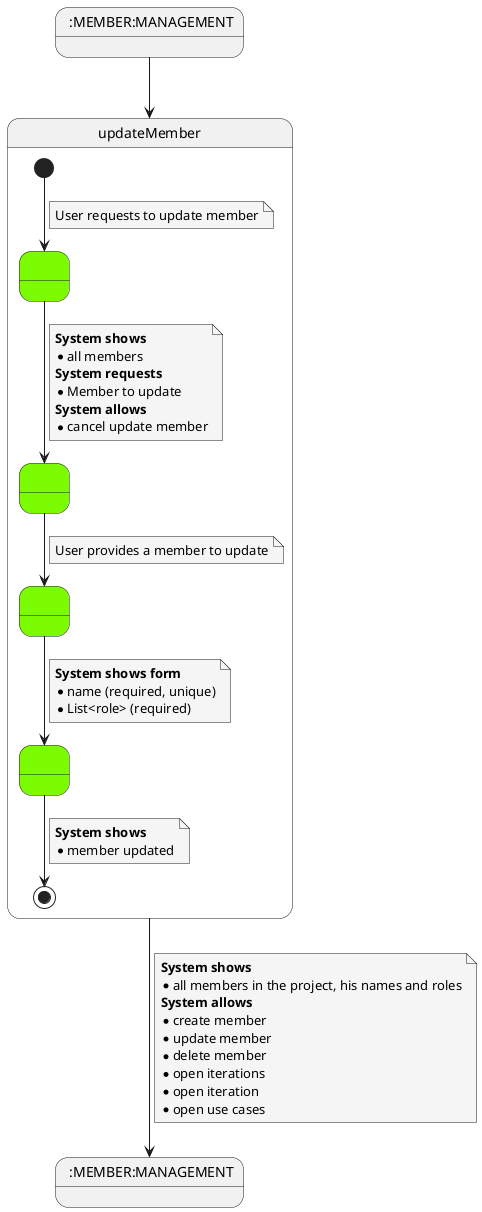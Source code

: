 @startuml

state 0 as " :MEMBER:MANAGEMENT"
state 7 as " :MEMBER:MANAGEMENT"

skinparam {
    NoteBackgroundColor #whiteSmoke
}

0 --> updateMember

state updateMember {

state 2 as " " #LawnGreen
state 1 as " " #LawnGreen
state 3 as " " #LawnGreen
state 6 as " " #LawnGreen


[*] --> 1
note on link
    User requests to update member
end note

1 --> 2
note on link
<b>System shows</b>
* all members
<b>System requests</b>
* Member to update
<b>System allows</b>
* cancel update member
end note

2 --> 3
note on link
    User provides a member to update
end note


3 --> 6
note on link
<b>System shows form</b>
*  name (required, unique)
*  List<role> (required)
end note


6 --> [*]
note on link
    <b>System shows</b>
    * member updated
end note

}

updateMember --> 7
note on link
    <b>System shows</b>
    * all members in the project, his names and roles
    <b>System allows</b>
    * create member
    * update member
    * delete member
    * open iterations
    * open iteration
    * open use cases
end note

@enduml
